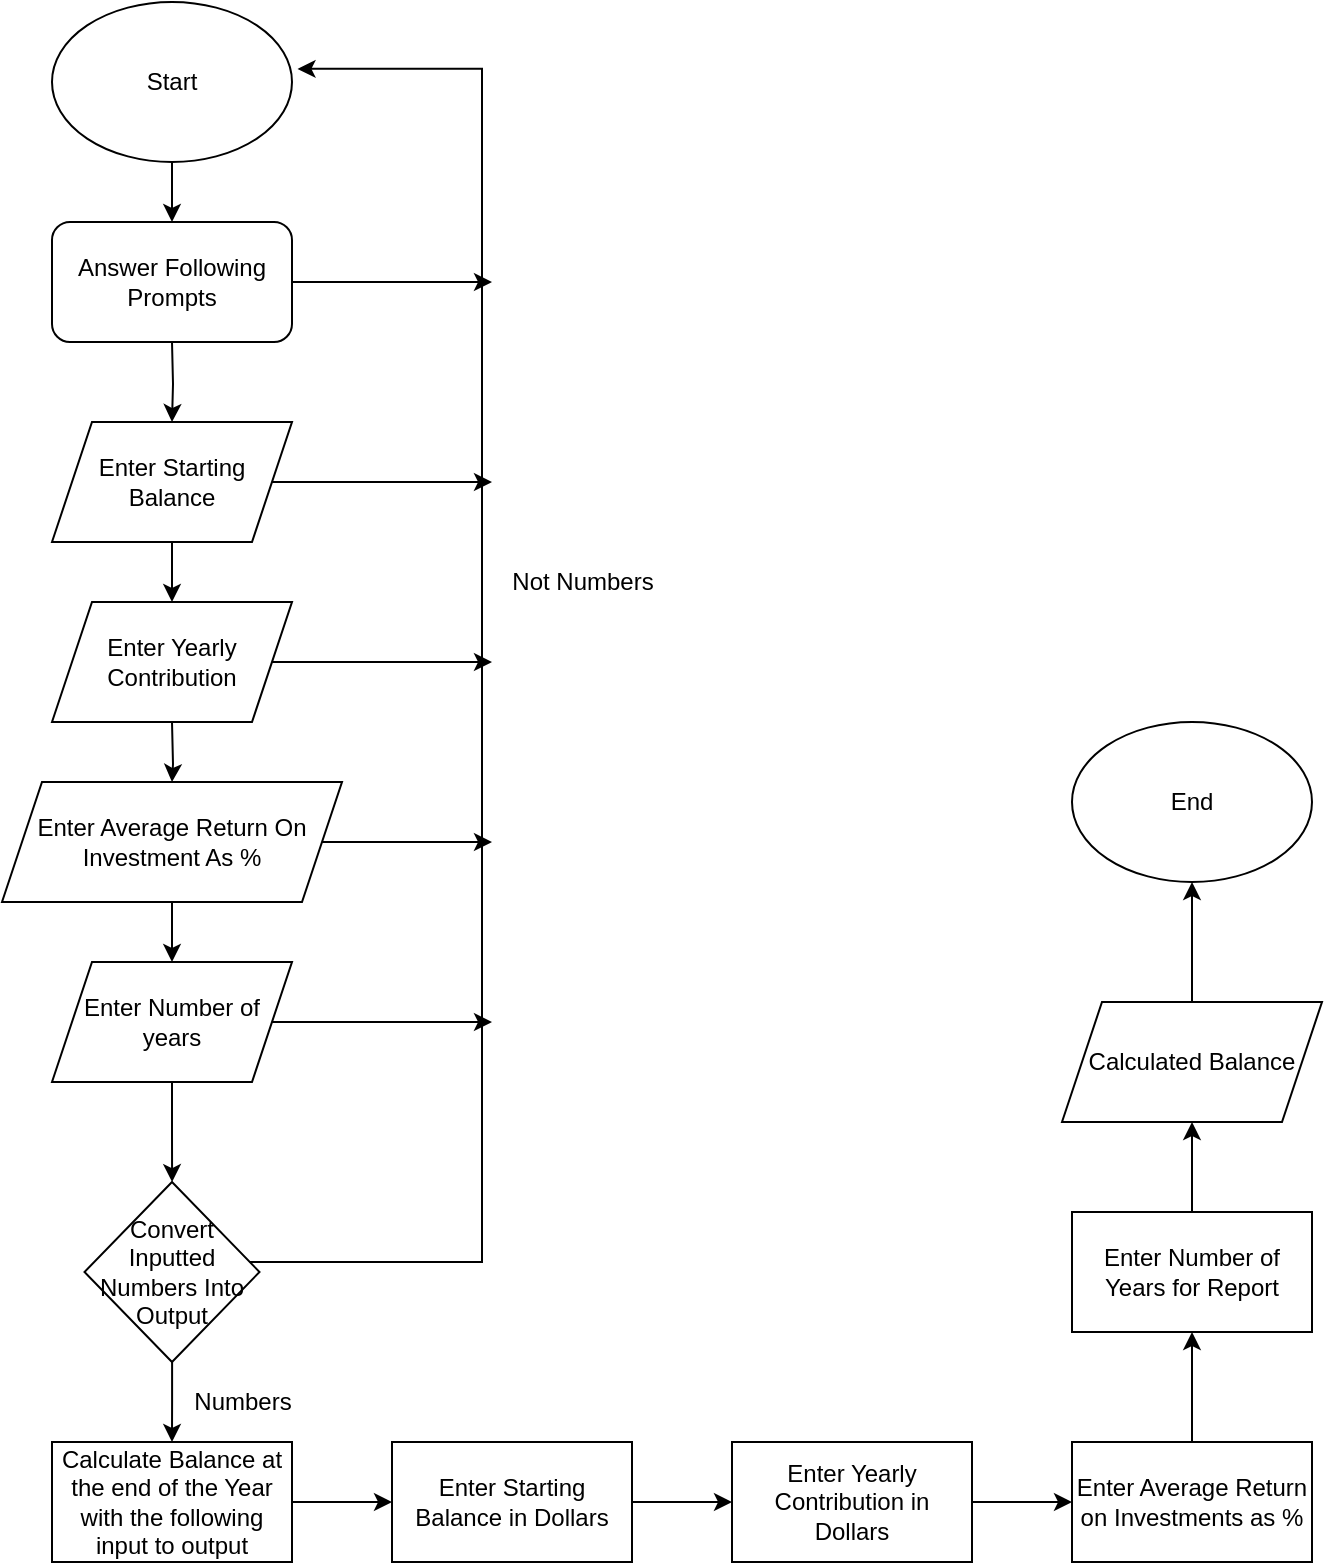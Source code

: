 <mxfile version="13.6.10" type="github">
  <diagram id="Ueml9Wr8TQRfRZK7vKs1" name="Page-1">
    <mxGraphModel dx="1038" dy="580" grid="1" gridSize="10" guides="1" tooltips="1" connect="1" arrows="1" fold="1" page="1" pageScale="1" pageWidth="850" pageHeight="1100" math="0" shadow="0">
      <root>
        <mxCell id="0" />
        <mxCell id="1" parent="0" />
        <mxCell id="tShxoyx4YNKkOzY0E-ea-14" value="" style="edgeStyle=orthogonalEdgeStyle;rounded=0;orthogonalLoop=1;jettySize=auto;html=1;" edge="1" parent="1" source="tShxoyx4YNKkOzY0E-ea-1">
          <mxGeometry relative="1" as="geometry">
            <mxPoint x="100" y="110" as="targetPoint" />
          </mxGeometry>
        </mxCell>
        <mxCell id="tShxoyx4YNKkOzY0E-ea-1" value="Start" style="ellipse;whiteSpace=wrap;html=1;" vertex="1" parent="1">
          <mxGeometry x="40" width="120" height="80" as="geometry" />
        </mxCell>
        <mxCell id="tShxoyx4YNKkOzY0E-ea-10" value="" style="edgeStyle=orthogonalEdgeStyle;rounded=0;orthogonalLoop=1;jettySize=auto;html=1;" edge="1" parent="1" source="tShxoyx4YNKkOzY0E-ea-3" target="tShxoyx4YNKkOzY0E-ea-9">
          <mxGeometry relative="1" as="geometry" />
        </mxCell>
        <mxCell id="tShxoyx4YNKkOzY0E-ea-24" style="edgeStyle=orthogonalEdgeStyle;rounded=0;orthogonalLoop=1;jettySize=auto;html=1;" edge="1" parent="1" source="tShxoyx4YNKkOzY0E-ea-3">
          <mxGeometry relative="1" as="geometry">
            <mxPoint x="260" y="240" as="targetPoint" />
          </mxGeometry>
        </mxCell>
        <mxCell id="tShxoyx4YNKkOzY0E-ea-3" value="Enter Starting Balance" style="shape=parallelogram;perimeter=parallelogramPerimeter;whiteSpace=wrap;html=1;fixedSize=1;" vertex="1" parent="1">
          <mxGeometry x="40" y="210" width="120" height="60" as="geometry" />
        </mxCell>
        <mxCell id="tShxoyx4YNKkOzY0E-ea-8" value="" style="edgeStyle=orthogonalEdgeStyle;rounded=0;orthogonalLoop=1;jettySize=auto;html=1;" edge="1" parent="1" target="tShxoyx4YNKkOzY0E-ea-7">
          <mxGeometry relative="1" as="geometry">
            <mxPoint x="100" y="360" as="sourcePoint" />
          </mxGeometry>
        </mxCell>
        <mxCell id="tShxoyx4YNKkOzY0E-ea-12" value="" style="edgeStyle=orthogonalEdgeStyle;rounded=0;orthogonalLoop=1;jettySize=auto;html=1;" edge="1" parent="1" source="tShxoyx4YNKkOzY0E-ea-7" target="tShxoyx4YNKkOzY0E-ea-11">
          <mxGeometry relative="1" as="geometry" />
        </mxCell>
        <mxCell id="tShxoyx4YNKkOzY0E-ea-22" style="edgeStyle=orthogonalEdgeStyle;rounded=0;orthogonalLoop=1;jettySize=auto;html=1;" edge="1" parent="1" source="tShxoyx4YNKkOzY0E-ea-7">
          <mxGeometry relative="1" as="geometry">
            <mxPoint x="260" y="420" as="targetPoint" />
          </mxGeometry>
        </mxCell>
        <mxCell id="tShxoyx4YNKkOzY0E-ea-7" value="Enter Average Return On Investment As %" style="shape=parallelogram;perimeter=parallelogramPerimeter;whiteSpace=wrap;html=1;fixedSize=1;" vertex="1" parent="1">
          <mxGeometry x="15" y="390" width="170" height="60" as="geometry" />
        </mxCell>
        <mxCell id="tShxoyx4YNKkOzY0E-ea-23" style="edgeStyle=orthogonalEdgeStyle;rounded=0;orthogonalLoop=1;jettySize=auto;html=1;" edge="1" parent="1" source="tShxoyx4YNKkOzY0E-ea-9">
          <mxGeometry relative="1" as="geometry">
            <mxPoint x="260" y="330" as="targetPoint" />
          </mxGeometry>
        </mxCell>
        <mxCell id="tShxoyx4YNKkOzY0E-ea-9" value="Enter Yearly Contribution" style="shape=parallelogram;perimeter=parallelogramPerimeter;whiteSpace=wrap;html=1;fixedSize=1;" vertex="1" parent="1">
          <mxGeometry x="40" y="300" width="120" height="60" as="geometry" />
        </mxCell>
        <mxCell id="tShxoyx4YNKkOzY0E-ea-21" style="edgeStyle=orthogonalEdgeStyle;rounded=0;orthogonalLoop=1;jettySize=auto;html=1;" edge="1" parent="1" source="tShxoyx4YNKkOzY0E-ea-11">
          <mxGeometry relative="1" as="geometry">
            <mxPoint x="260" y="510" as="targetPoint" />
          </mxGeometry>
        </mxCell>
        <mxCell id="tShxoyx4YNKkOzY0E-ea-29" value="" style="edgeStyle=orthogonalEdgeStyle;rounded=0;orthogonalLoop=1;jettySize=auto;html=1;" edge="1" parent="1" source="tShxoyx4YNKkOzY0E-ea-11" target="tShxoyx4YNKkOzY0E-ea-28">
          <mxGeometry relative="1" as="geometry" />
        </mxCell>
        <mxCell id="tShxoyx4YNKkOzY0E-ea-11" value="Enter Number of years" style="shape=parallelogram;perimeter=parallelogramPerimeter;whiteSpace=wrap;html=1;fixedSize=1;" vertex="1" parent="1">
          <mxGeometry x="40" y="480" width="120" height="60" as="geometry" />
        </mxCell>
        <mxCell id="tShxoyx4YNKkOzY0E-ea-15" value="" style="edgeStyle=orthogonalEdgeStyle;rounded=0;orthogonalLoop=1;jettySize=auto;html=1;" edge="1" parent="1" target="tShxoyx4YNKkOzY0E-ea-3">
          <mxGeometry relative="1" as="geometry">
            <mxPoint x="100" y="170" as="sourcePoint" />
          </mxGeometry>
        </mxCell>
        <mxCell id="tShxoyx4YNKkOzY0E-ea-25" style="edgeStyle=orthogonalEdgeStyle;rounded=0;orthogonalLoop=1;jettySize=auto;html=1;" edge="1" parent="1">
          <mxGeometry relative="1" as="geometry">
            <mxPoint x="260" y="140" as="targetPoint" />
            <mxPoint x="160" y="140" as="sourcePoint" />
          </mxGeometry>
        </mxCell>
        <mxCell id="tShxoyx4YNKkOzY0E-ea-27" value="Not Numbers" style="text;html=1;align=center;verticalAlign=middle;resizable=0;points=[];autosize=1;" vertex="1" parent="1">
          <mxGeometry x="260" y="280" width="90" height="20" as="geometry" />
        </mxCell>
        <mxCell id="tShxoyx4YNKkOzY0E-ea-56" style="edgeStyle=orthogonalEdgeStyle;rounded=0;orthogonalLoop=1;jettySize=auto;html=1;entryX=0.5;entryY=0;entryDx=0;entryDy=0;" edge="1" parent="1" source="tShxoyx4YNKkOzY0E-ea-28" target="tShxoyx4YNKkOzY0E-ea-48">
          <mxGeometry relative="1" as="geometry" />
        </mxCell>
        <mxCell id="tShxoyx4YNKkOzY0E-ea-28" value="Convert Inputted Numbers Into Output" style="rhombus;whiteSpace=wrap;html=1;" vertex="1" parent="1">
          <mxGeometry x="56.25" y="590" width="87.5" height="90" as="geometry" />
        </mxCell>
        <mxCell id="tShxoyx4YNKkOzY0E-ea-39" value="" style="edgeStyle=orthogonalEdgeStyle;rounded=0;orthogonalLoop=1;jettySize=auto;html=1;" edge="1" parent="1" source="tShxoyx4YNKkOzY0E-ea-30" target="tShxoyx4YNKkOzY0E-ea-38">
          <mxGeometry relative="1" as="geometry" />
        </mxCell>
        <mxCell id="tShxoyx4YNKkOzY0E-ea-30" value="Enter Starting Balance in Dollars" style="whiteSpace=wrap;html=1;" vertex="1" parent="1">
          <mxGeometry x="210" y="720" width="120" height="60" as="geometry" />
        </mxCell>
        <mxCell id="tShxoyx4YNKkOzY0E-ea-32" value="Numbers" style="text;html=1;align=center;verticalAlign=middle;resizable=0;points=[];autosize=1;" vertex="1" parent="1">
          <mxGeometry x="105" y="690" width="60" height="20" as="geometry" />
        </mxCell>
        <mxCell id="tShxoyx4YNKkOzY0E-ea-34" style="edgeStyle=orthogonalEdgeStyle;rounded=0;orthogonalLoop=1;jettySize=auto;html=1;entryX=1.023;entryY=0.418;entryDx=0;entryDy=0;entryPerimeter=0;" edge="1" parent="1" source="tShxoyx4YNKkOzY0E-ea-28" target="tShxoyx4YNKkOzY0E-ea-1">
          <mxGeometry relative="1" as="geometry">
            <mxPoint x="235" y="333" as="targetPoint" />
            <mxPoint x="140" y="643" as="sourcePoint" />
            <Array as="points">
              <mxPoint x="255" y="630" />
              <mxPoint x="255" y="33" />
            </Array>
          </mxGeometry>
        </mxCell>
        <mxCell id="tShxoyx4YNKkOzY0E-ea-35" value="&lt;span&gt;Answer Following Prompts&lt;/span&gt;" style="rounded=1;whiteSpace=wrap;html=1;" vertex="1" parent="1">
          <mxGeometry x="40" y="110" width="120" height="60" as="geometry" />
        </mxCell>
        <mxCell id="tShxoyx4YNKkOzY0E-ea-41" value="" style="edgeStyle=orthogonalEdgeStyle;rounded=0;orthogonalLoop=1;jettySize=auto;html=1;" edge="1" parent="1" source="tShxoyx4YNKkOzY0E-ea-38" target="tShxoyx4YNKkOzY0E-ea-40">
          <mxGeometry relative="1" as="geometry">
            <Array as="points">
              <mxPoint x="450" y="780" />
              <mxPoint x="450" y="780" />
            </Array>
          </mxGeometry>
        </mxCell>
        <mxCell id="tShxoyx4YNKkOzY0E-ea-38" value="Enter Yearly Contribution in Dollars" style="whiteSpace=wrap;html=1;" vertex="1" parent="1">
          <mxGeometry x="380" y="720" width="120" height="60" as="geometry" />
        </mxCell>
        <mxCell id="tShxoyx4YNKkOzY0E-ea-43" value="" style="edgeStyle=orthogonalEdgeStyle;rounded=0;orthogonalLoop=1;jettySize=auto;html=1;" edge="1" parent="1" source="tShxoyx4YNKkOzY0E-ea-40" target="tShxoyx4YNKkOzY0E-ea-42">
          <mxGeometry relative="1" as="geometry" />
        </mxCell>
        <mxCell id="tShxoyx4YNKkOzY0E-ea-40" value="Enter Average Return on Investments as %" style="whiteSpace=wrap;html=1;" vertex="1" parent="1">
          <mxGeometry x="550" y="720" width="120" height="60" as="geometry" />
        </mxCell>
        <mxCell id="tShxoyx4YNKkOzY0E-ea-50" value="" style="edgeStyle=orthogonalEdgeStyle;rounded=0;orthogonalLoop=1;jettySize=auto;html=1;" edge="1" parent="1" source="tShxoyx4YNKkOzY0E-ea-42" target="tShxoyx4YNKkOzY0E-ea-49">
          <mxGeometry relative="1" as="geometry" />
        </mxCell>
        <mxCell id="tShxoyx4YNKkOzY0E-ea-42" value="Enter Number of Years for Report" style="whiteSpace=wrap;html=1;" vertex="1" parent="1">
          <mxGeometry x="550" y="605" width="120" height="60" as="geometry" />
        </mxCell>
        <mxCell id="tShxoyx4YNKkOzY0E-ea-53" style="edgeStyle=orthogonalEdgeStyle;rounded=0;orthogonalLoop=1;jettySize=auto;html=1;entryX=0;entryY=0.5;entryDx=0;entryDy=0;" edge="1" parent="1" source="tShxoyx4YNKkOzY0E-ea-48" target="tShxoyx4YNKkOzY0E-ea-30">
          <mxGeometry relative="1" as="geometry">
            <mxPoint x="280" y="700" as="targetPoint" />
            <Array as="points">
              <mxPoint x="200" y="750" />
              <mxPoint x="200" y="750" />
            </Array>
          </mxGeometry>
        </mxCell>
        <mxCell id="tShxoyx4YNKkOzY0E-ea-48" value="Calculate Balance at the end of the Year with the following input to output" style="rounded=0;whiteSpace=wrap;html=1;" vertex="1" parent="1">
          <mxGeometry x="40" y="720" width="120" height="60" as="geometry" />
        </mxCell>
        <mxCell id="tShxoyx4YNKkOzY0E-ea-52" value="" style="edgeStyle=orthogonalEdgeStyle;rounded=0;orthogonalLoop=1;jettySize=auto;html=1;" edge="1" parent="1" source="tShxoyx4YNKkOzY0E-ea-49" target="tShxoyx4YNKkOzY0E-ea-51">
          <mxGeometry relative="1" as="geometry" />
        </mxCell>
        <mxCell id="tShxoyx4YNKkOzY0E-ea-49" value="Calculated Balance" style="shape=parallelogram;perimeter=parallelogramPerimeter;whiteSpace=wrap;html=1;fixedSize=1;" vertex="1" parent="1">
          <mxGeometry x="545" y="500" width="130" height="60" as="geometry" />
        </mxCell>
        <mxCell id="tShxoyx4YNKkOzY0E-ea-51" value="End" style="ellipse;whiteSpace=wrap;html=1;" vertex="1" parent="1">
          <mxGeometry x="550" y="360" width="120" height="80" as="geometry" />
        </mxCell>
      </root>
    </mxGraphModel>
  </diagram>
</mxfile>

